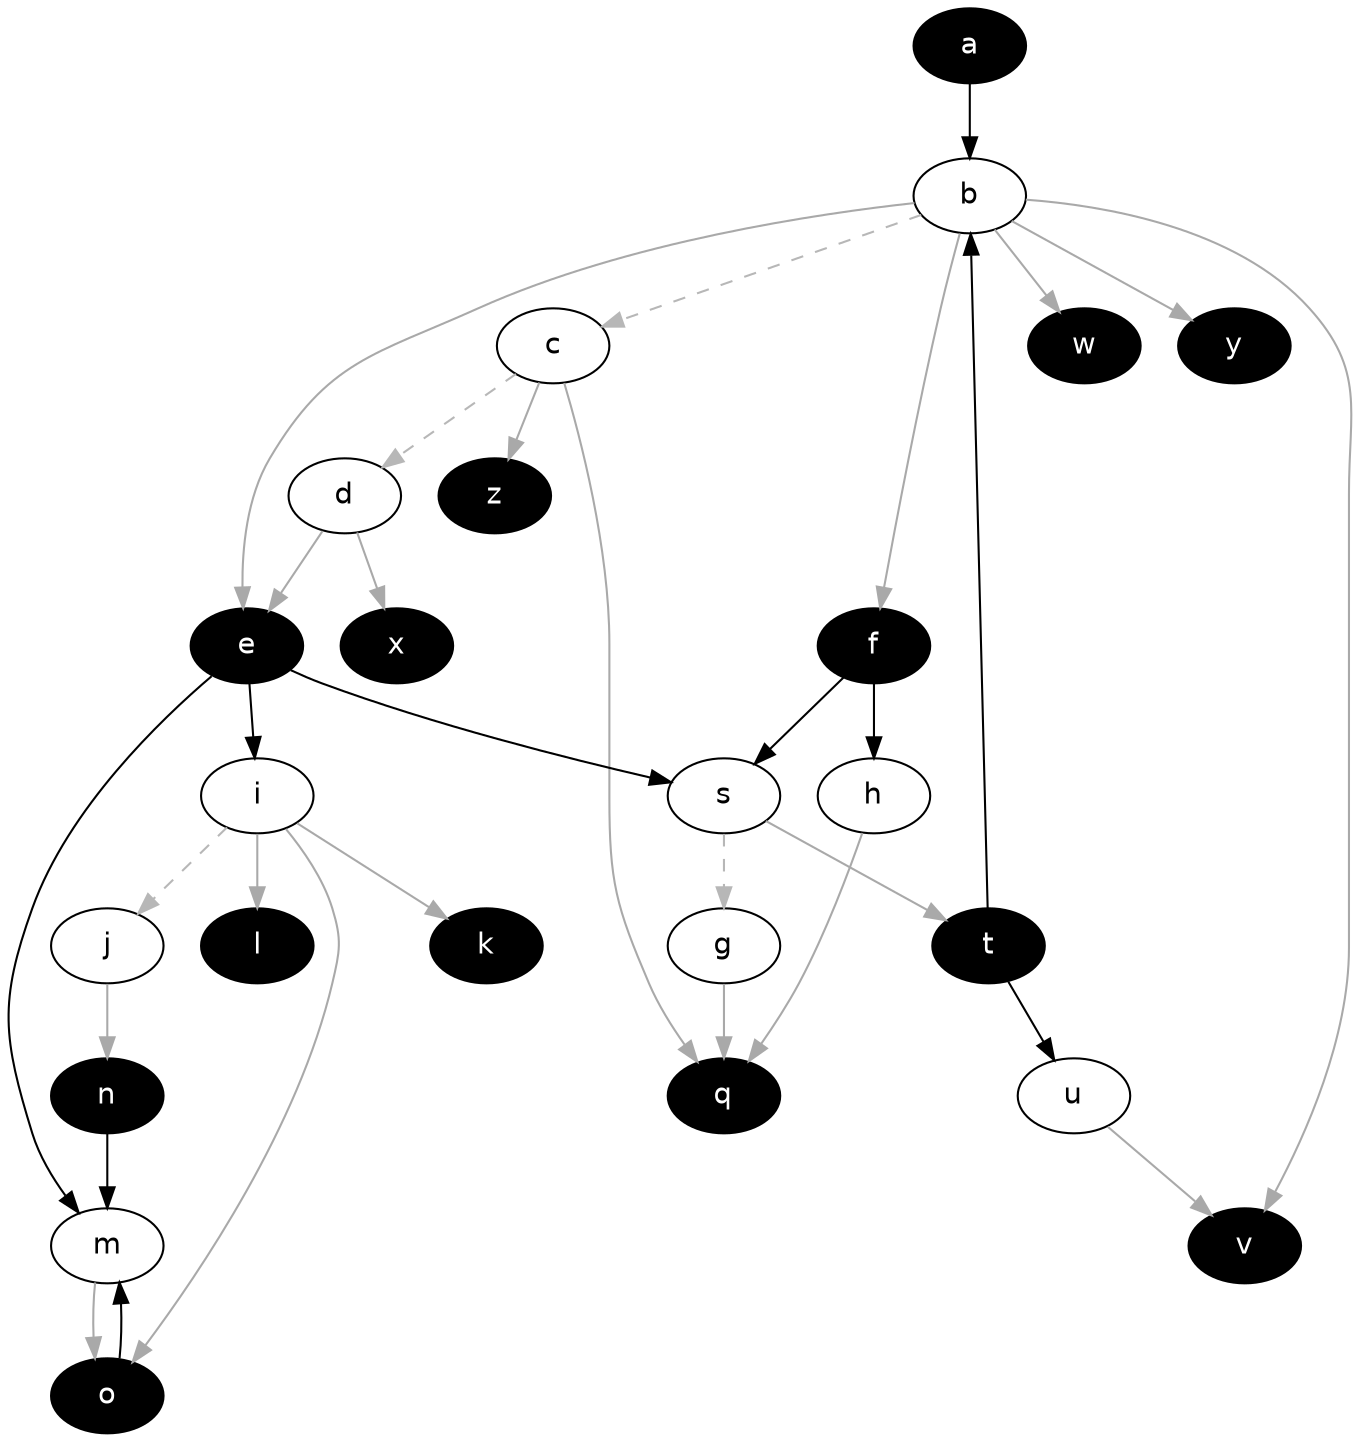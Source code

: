 digraph G {
  node [shape=oval style=filled fontname=Helvetica fontsize=14]
  node [fillcolor="#ffffff" fontcolor="#000000"] b c d s g h i j m u;
  node [fillcolor="#000000" fontcolor="#ffffff"] a t e f k l o n q v w x y z;
  node [fillcolor="white" fontcolor="black"];
  edge [dir=forward, color="#000000", style="solid"]
        "a" -> "b"
        "t" -> "b"
        "f" -> "h"
        "e" -> "i"
        "e" -> "m"
        "o" -> "m"
        "n" -> "m"
        "e" -> "s"
        "f" -> "s"
        "t" -> "u"
  edge [dir=forward, color="#b7b7b7", style="dashed"]
        "b" -> "c"
        "c" -> "d"
        "s" -> "g"
        "i" -> "j"
  edge [dir=forward, color="#A9A9A9", style="solid"]
        "b" -> "e"
        "d" -> "e"
        "b" -> "f"
        "i" -> "k"
        "i" -> "l"
        "j" -> "n"
        "i" -> "o"
        "m" -> "o"
        "g" -> "q"
        "h" -> "q"
        "c" -> "q"
        "s" -> "t"
        "b" -> "v"
        "u" -> "v"
        "b" -> "w"
        "d" -> "x"
        "b" -> "y"
        "c" -> "z"
}
